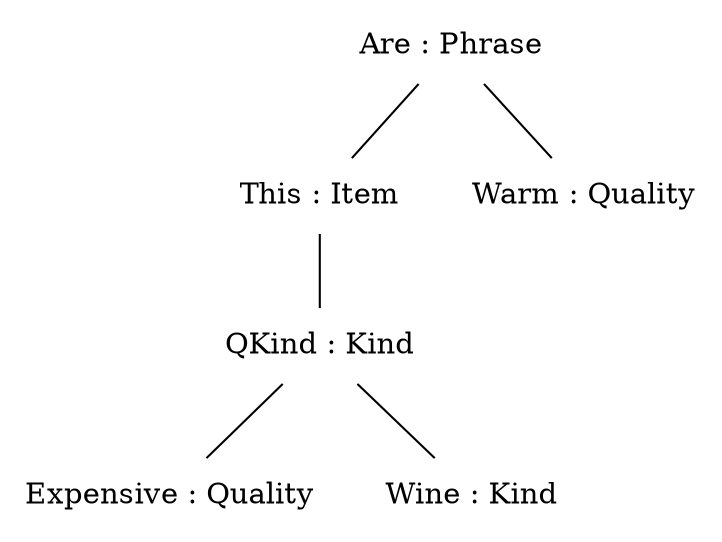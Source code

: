 graph {
n0[label = "Are : Phrase", style = "solid", shape = "plaintext"] ;
n0_0[label = "This : Item", style = "solid", shape = "plaintext"] ;
n0 -- n0_0 [style = "solid"];
n0_0_0[label = "QKind : Kind", style = "solid", shape = "plaintext"] ;
n0_0 -- n0_0_0 [style = "solid"];
n0_0_0_0[label = "Expensive : Quality", style = "solid", shape = "plaintext"] ;
n0_0_0 -- n0_0_0_0 [style = "solid"];
n1_0_0_0[label = "Wine : Kind", style = "solid", shape = "plaintext"] ;
n0_0_0 -- n1_0_0_0 [style = "solid"];
n1_0[label = "Warm : Quality", style = "solid", shape = "plaintext"] ;
n0 -- n1_0 [style = "solid"];
}